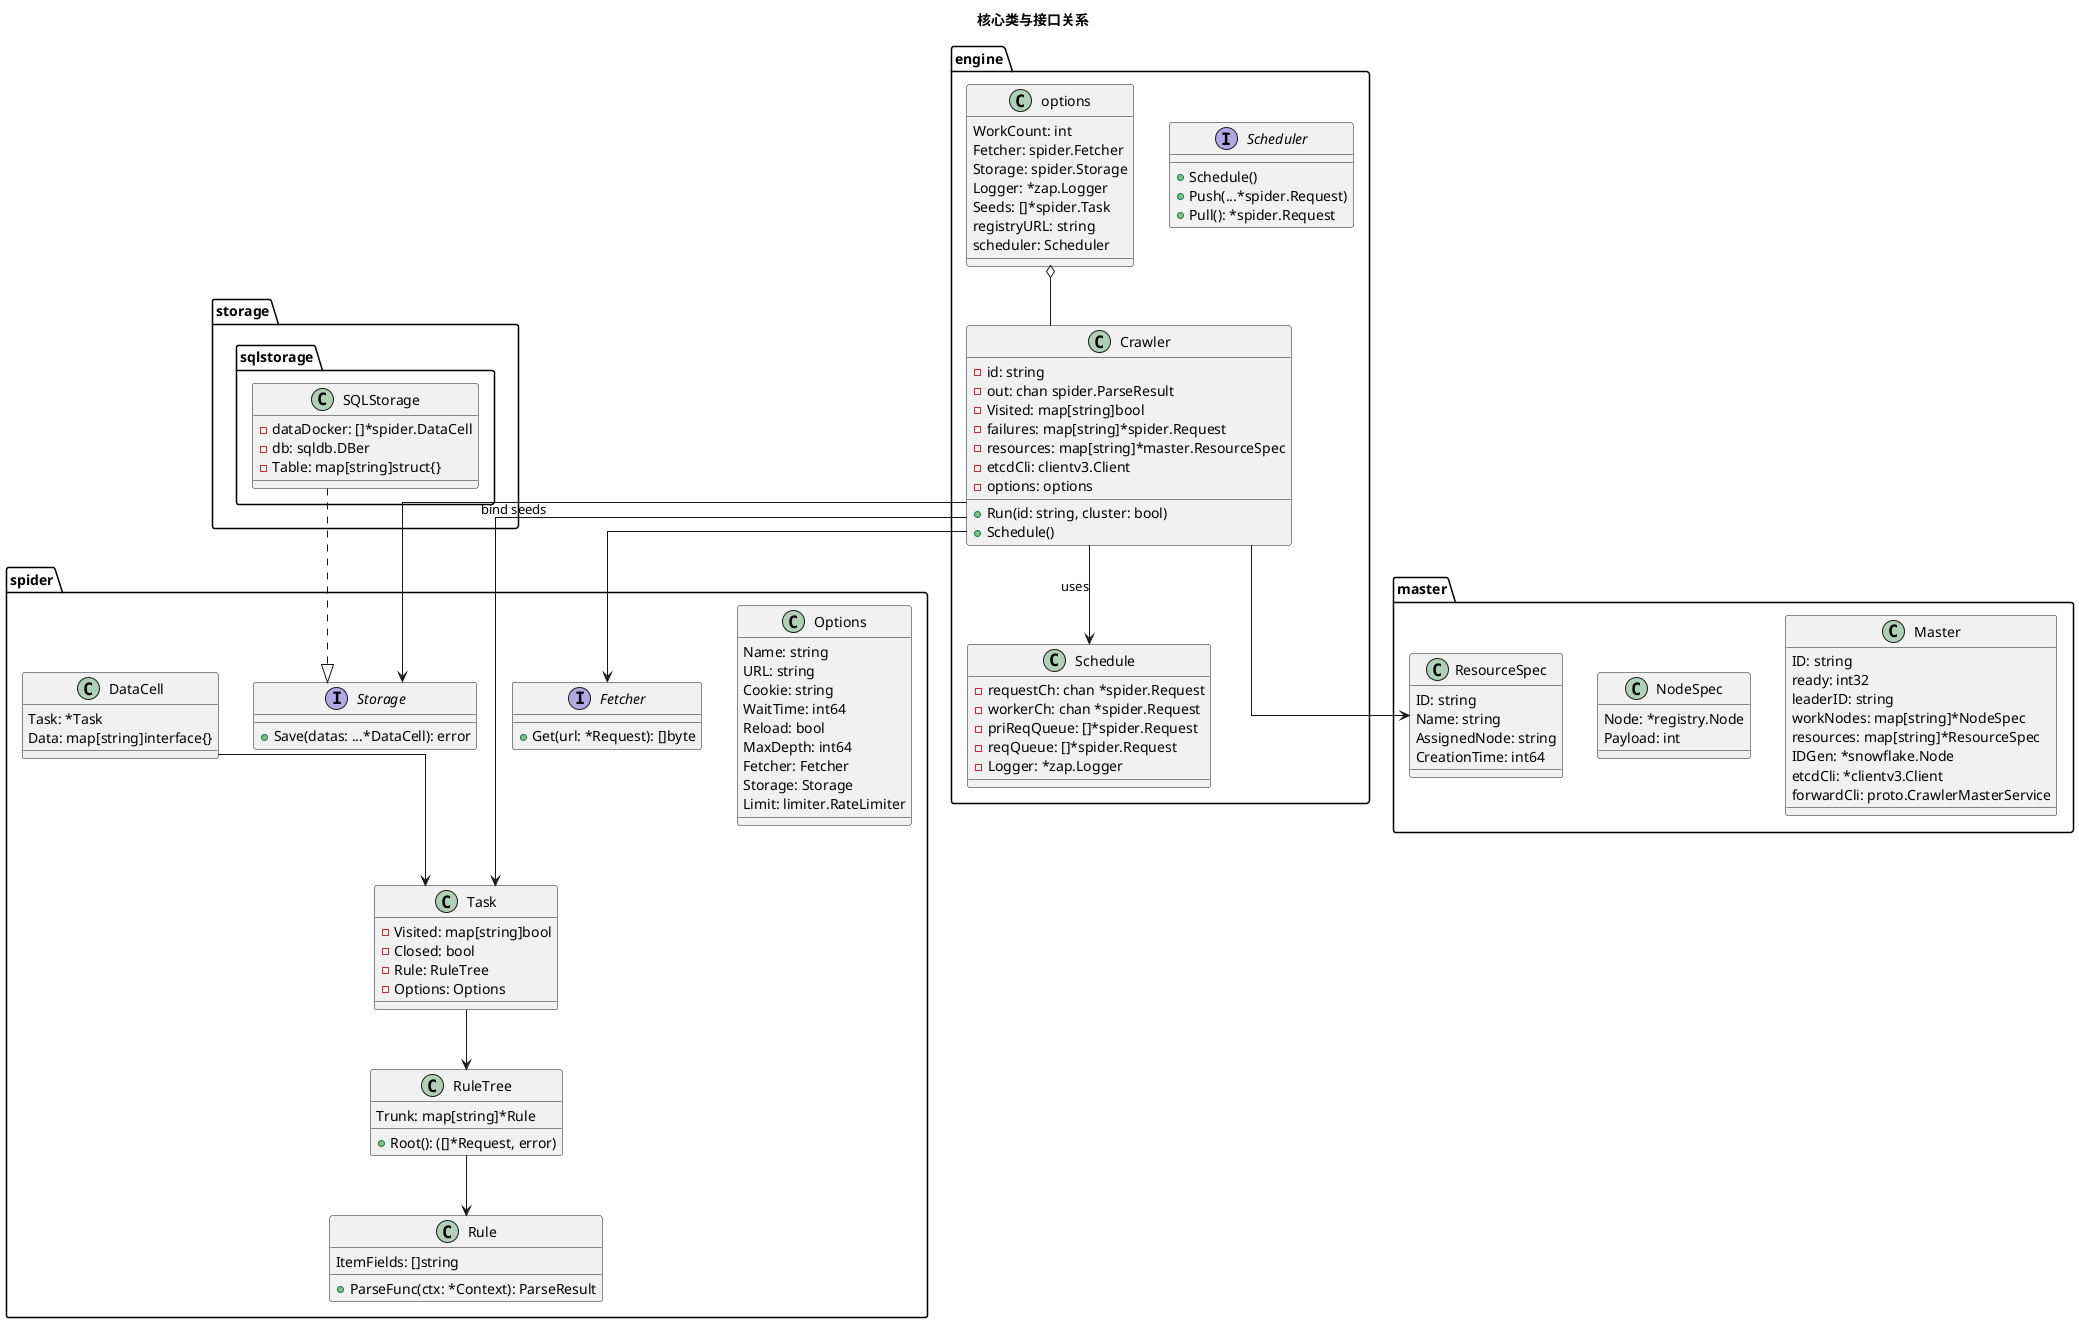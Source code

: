 @startuml
title 核心类与接口关系

skinparam linetype ortho

package engine {
  class Crawler {
    - id: string
    - out: chan spider.ParseResult
    - Visited: map[string]bool
    - failures: map[string]*spider.Request
    - resources: map[string]*master.ResourceSpec
    - etcdCli: clientv3.Client
    - options: options
    + Run(id: string, cluster: bool)
    + Schedule()
  }

  interface Scheduler {
    + Schedule()
    + Push(...*spider.Request)
    + Pull(): *spider.Request
  }

  class Schedule {
    - requestCh: chan *spider.Request
    - workerCh: chan *spider.Request
    - priReqQueue: []*spider.Request
    - reqQueue: []*spider.Request
    - Logger: *zap.Logger
  }

  class options {
    WorkCount: int
    Fetcher: spider.Fetcher
    Storage: spider.Storage
    Logger: *zap.Logger
    Seeds: []*spider.Task
    registryURL: string
    scheduler: Scheduler
  }
}

package spider {
  class Task {
    - Visited: map[string]bool
    - Closed: bool
    - Rule: RuleTree
    - Options: Options
  }
  class Options {
    Name: string
    URL: string
    Cookie: string
    WaitTime: int64
    Reload: bool
    MaxDepth: int64
    Fetcher: Fetcher
    Storage: Storage
    Limit: limiter.RateLimiter
  }
  interface Fetcher {
    + Get(url: *Request): []byte
  }
  interface Storage {
    + Save(datas: ...*DataCell): error
  }
  class DataCell {
    Task: *Task
    Data: map[string]interface{}
  }
  class RuleTree {
    + Root(): ([]*Request, error)
    Trunk: map[string]*Rule
  }
  class Rule {
    ItemFields: []string
    + ParseFunc(ctx: *Context): ParseResult
  }
}

package storage.sqlstorage {
  class SQLStorage {
    - dataDocker: []*spider.DataCell
    - db: sqldb.DBer
    - Table: map[string]struct{}
  }
}

package master {
  class Master {
    ID: string
    ready: int32
    leaderID: string
    workNodes: map[string]*NodeSpec
    resources: map[string]*ResourceSpec
    IDGen: *snowflake.Node
    etcdCli: *clientv3.Client
    forwardCli: proto.CrawlerMasterService
  }
  class NodeSpec {
    Node: *registry.Node
    Payload: int
  }
  class ResourceSpec {
    ID: string
    Name: string
    AssignedNode: string
    CreationTime: int64
  }
}

engine.Crawler --> engine.Schedule : uses
engine.options o-- engine.Crawler
engine.Crawler --> spider.Task : bind seeds
engine.Crawler --> spider.Fetcher
engine.Crawler --> spider.Storage
engine.Crawler --> master.ResourceSpec
storage.sqlstorage.SQLStorage ..|> spider.Storage
spider.Task --> spider.RuleTree
spider.RuleTree --> spider.Rule
spider.DataCell --> spider.Task

@enduml